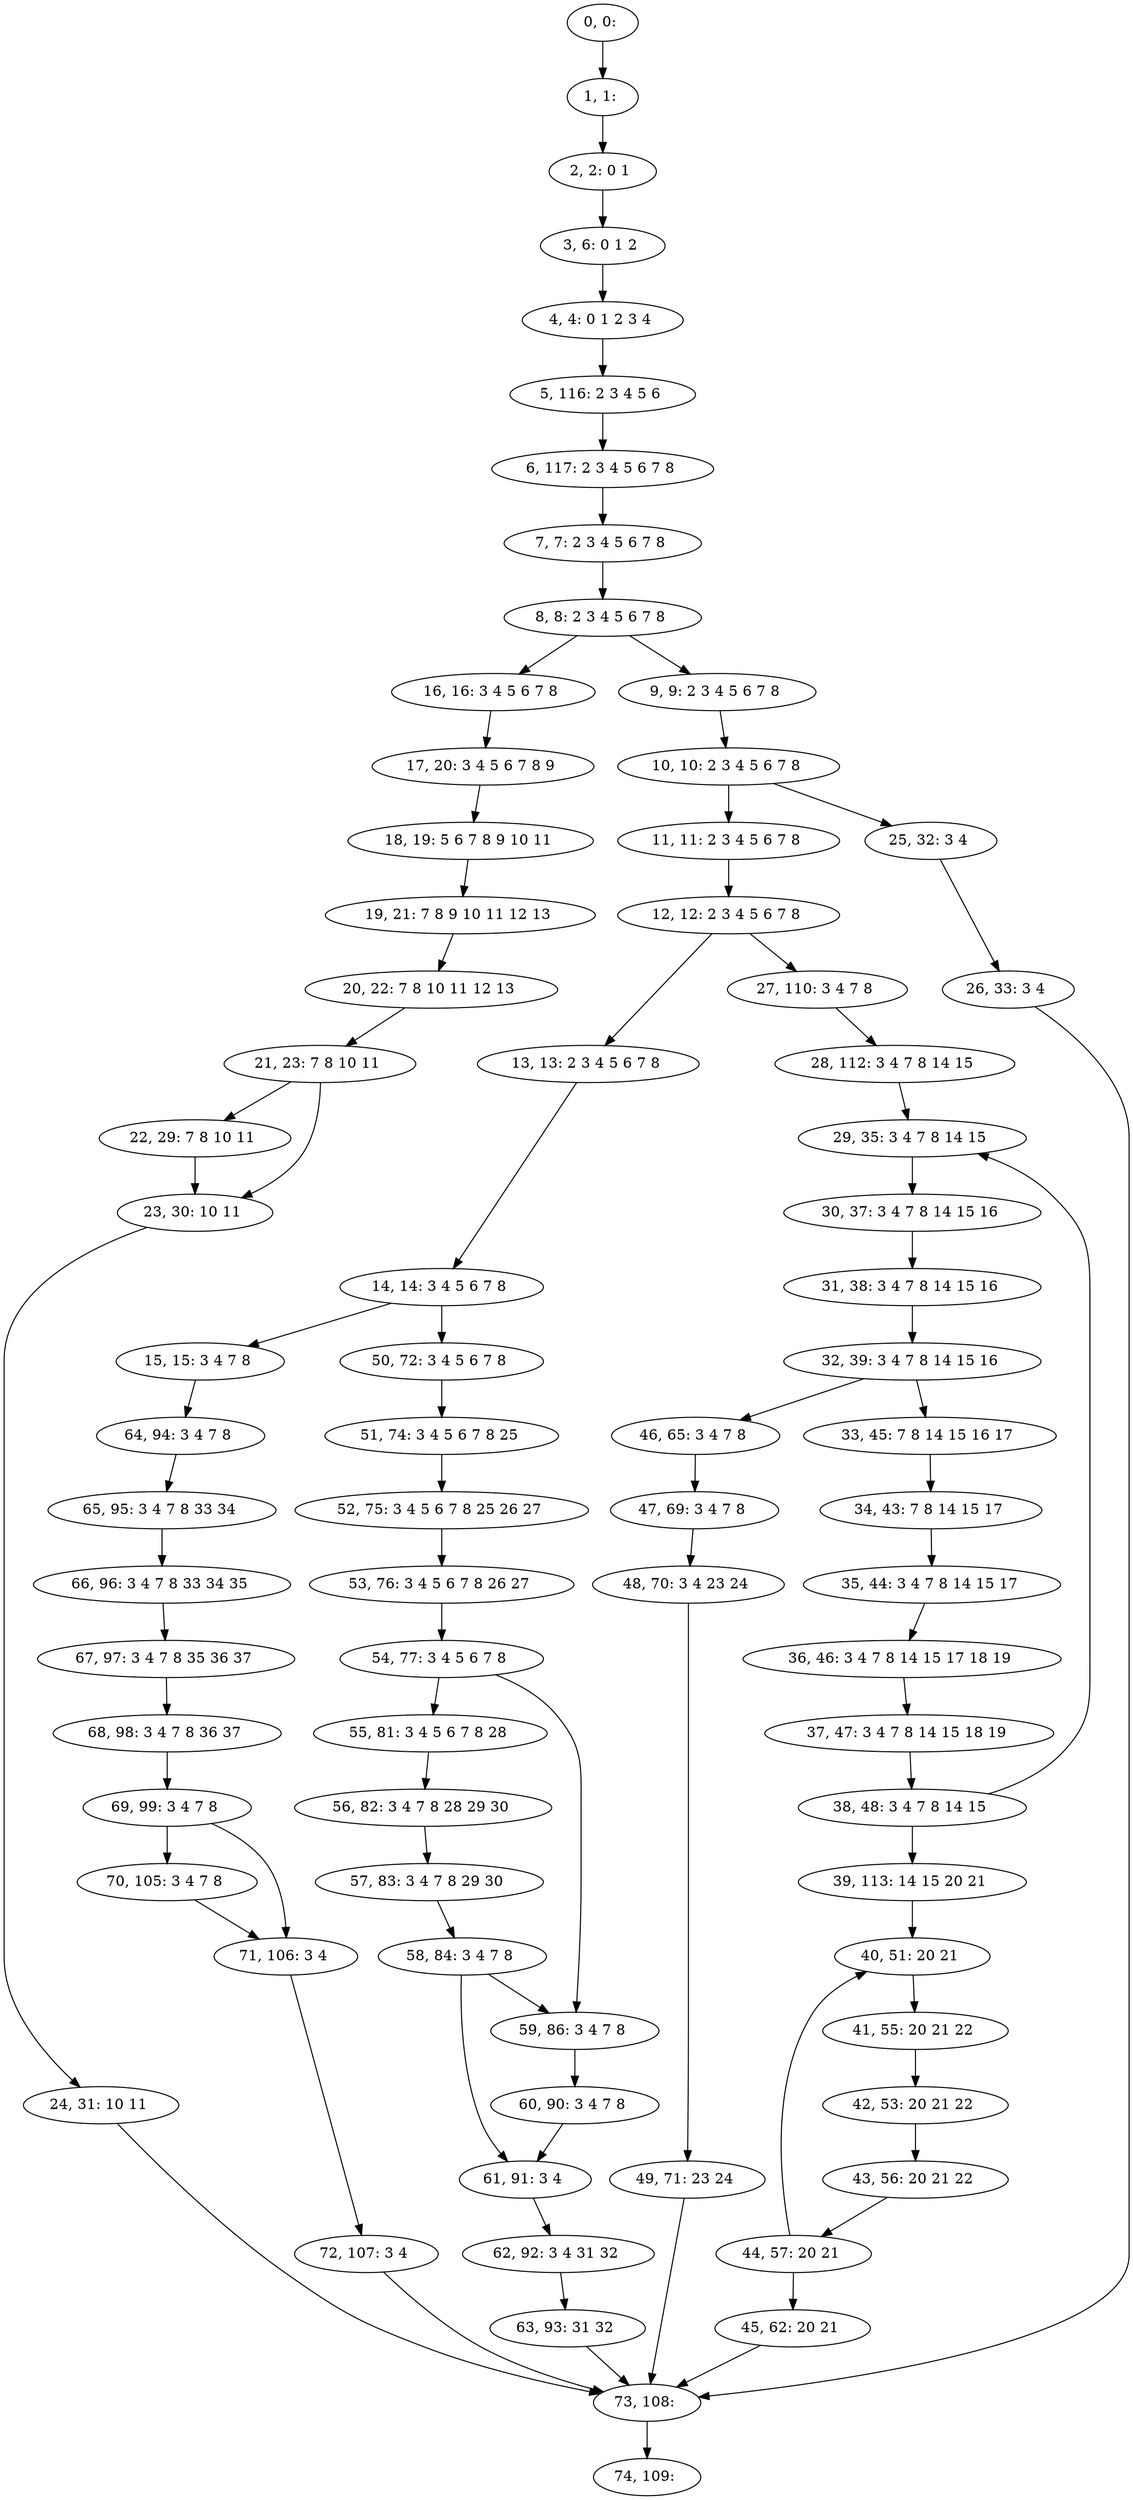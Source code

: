 digraph G {
0[label="0, 0: "];
1[label="1, 1: "];
2[label="2, 2: 0 1 "];
3[label="3, 6: 0 1 2 "];
4[label="4, 4: 0 1 2 3 4 "];
5[label="5, 116: 2 3 4 5 6 "];
6[label="6, 117: 2 3 4 5 6 7 8 "];
7[label="7, 7: 2 3 4 5 6 7 8 "];
8[label="8, 8: 2 3 4 5 6 7 8 "];
9[label="9, 9: 2 3 4 5 6 7 8 "];
10[label="10, 10: 2 3 4 5 6 7 8 "];
11[label="11, 11: 2 3 4 5 6 7 8 "];
12[label="12, 12: 2 3 4 5 6 7 8 "];
13[label="13, 13: 2 3 4 5 6 7 8 "];
14[label="14, 14: 3 4 5 6 7 8 "];
15[label="15, 15: 3 4 7 8 "];
16[label="16, 16: 3 4 5 6 7 8 "];
17[label="17, 20: 3 4 5 6 7 8 9 "];
18[label="18, 19: 5 6 7 8 9 10 11 "];
19[label="19, 21: 7 8 9 10 11 12 13 "];
20[label="20, 22: 7 8 10 11 12 13 "];
21[label="21, 23: 7 8 10 11 "];
22[label="22, 29: 7 8 10 11 "];
23[label="23, 30: 10 11 "];
24[label="24, 31: 10 11 "];
25[label="25, 32: 3 4 "];
26[label="26, 33: 3 4 "];
27[label="27, 110: 3 4 7 8 "];
28[label="28, 112: 3 4 7 8 14 15 "];
29[label="29, 35: 3 4 7 8 14 15 "];
30[label="30, 37: 3 4 7 8 14 15 16 "];
31[label="31, 38: 3 4 7 8 14 15 16 "];
32[label="32, 39: 3 4 7 8 14 15 16 "];
33[label="33, 45: 7 8 14 15 16 17 "];
34[label="34, 43: 7 8 14 15 17 "];
35[label="35, 44: 3 4 7 8 14 15 17 "];
36[label="36, 46: 3 4 7 8 14 15 17 18 19 "];
37[label="37, 47: 3 4 7 8 14 15 18 19 "];
38[label="38, 48: 3 4 7 8 14 15 "];
39[label="39, 113: 14 15 20 21 "];
40[label="40, 51: 20 21 "];
41[label="41, 55: 20 21 22 "];
42[label="42, 53: 20 21 22 "];
43[label="43, 56: 20 21 22 "];
44[label="44, 57: 20 21 "];
45[label="45, 62: 20 21 "];
46[label="46, 65: 3 4 7 8 "];
47[label="47, 69: 3 4 7 8 "];
48[label="48, 70: 3 4 23 24 "];
49[label="49, 71: 23 24 "];
50[label="50, 72: 3 4 5 6 7 8 "];
51[label="51, 74: 3 4 5 6 7 8 25 "];
52[label="52, 75: 3 4 5 6 7 8 25 26 27 "];
53[label="53, 76: 3 4 5 6 7 8 26 27 "];
54[label="54, 77: 3 4 5 6 7 8 "];
55[label="55, 81: 3 4 5 6 7 8 28 "];
56[label="56, 82: 3 4 7 8 28 29 30 "];
57[label="57, 83: 3 4 7 8 29 30 "];
58[label="58, 84: 3 4 7 8 "];
59[label="59, 86: 3 4 7 8 "];
60[label="60, 90: 3 4 7 8 "];
61[label="61, 91: 3 4 "];
62[label="62, 92: 3 4 31 32 "];
63[label="63, 93: 31 32 "];
64[label="64, 94: 3 4 7 8 "];
65[label="65, 95: 3 4 7 8 33 34 "];
66[label="66, 96: 3 4 7 8 33 34 35 "];
67[label="67, 97: 3 4 7 8 35 36 37 "];
68[label="68, 98: 3 4 7 8 36 37 "];
69[label="69, 99: 3 4 7 8 "];
70[label="70, 105: 3 4 7 8 "];
71[label="71, 106: 3 4 "];
72[label="72, 107: 3 4 "];
73[label="73, 108: "];
74[label="74, 109: "];
0->1 ;
1->2 ;
2->3 ;
3->4 ;
4->5 ;
5->6 ;
6->7 ;
7->8 ;
8->9 ;
8->16 ;
9->10 ;
10->11 ;
10->25 ;
11->12 ;
12->13 ;
12->27 ;
13->14 ;
14->15 ;
14->50 ;
15->64 ;
16->17 ;
17->18 ;
18->19 ;
19->20 ;
20->21 ;
21->22 ;
21->23 ;
22->23 ;
23->24 ;
24->73 ;
25->26 ;
26->73 ;
27->28 ;
28->29 ;
29->30 ;
30->31 ;
31->32 ;
32->33 ;
32->46 ;
33->34 ;
34->35 ;
35->36 ;
36->37 ;
37->38 ;
38->39 ;
38->29 ;
39->40 ;
40->41 ;
41->42 ;
42->43 ;
43->44 ;
44->45 ;
44->40 ;
45->73 ;
46->47 ;
47->48 ;
48->49 ;
49->73 ;
50->51 ;
51->52 ;
52->53 ;
53->54 ;
54->55 ;
54->59 ;
55->56 ;
56->57 ;
57->58 ;
58->59 ;
58->61 ;
59->60 ;
60->61 ;
61->62 ;
62->63 ;
63->73 ;
64->65 ;
65->66 ;
66->67 ;
67->68 ;
68->69 ;
69->70 ;
69->71 ;
70->71 ;
71->72 ;
72->73 ;
73->74 ;
}
